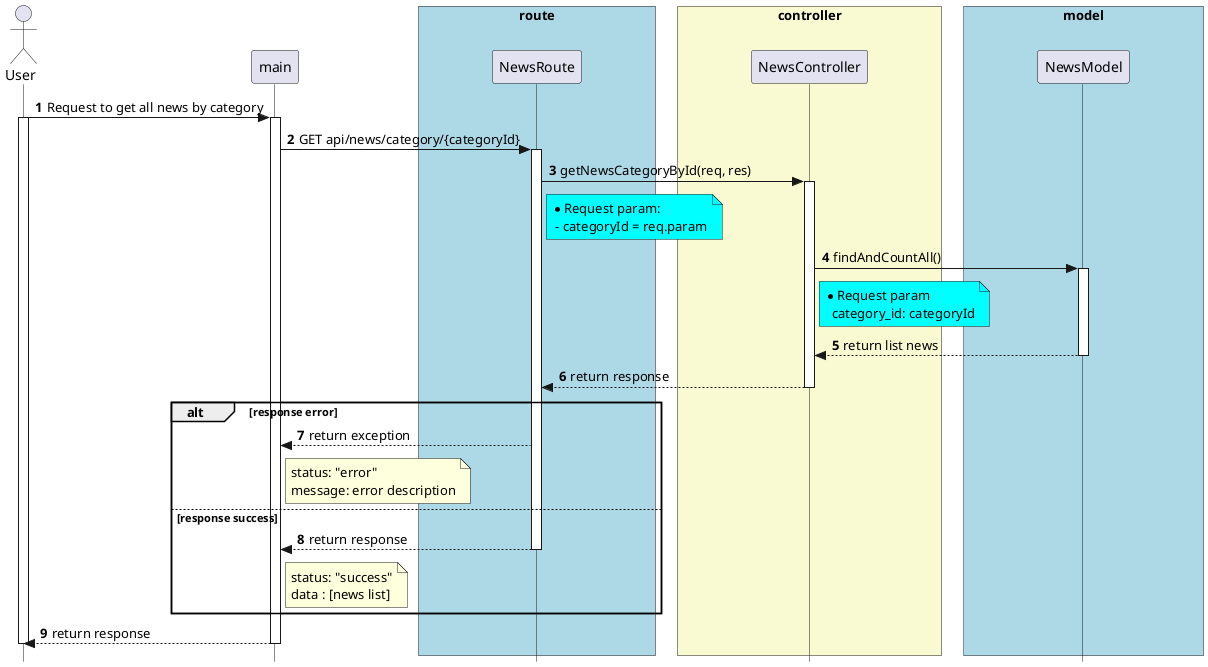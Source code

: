 '

@startuml


skinparam style strictuml

skinparam lifelineStrategy solid

skinparam ParticipantPadding 70

skinparam BoxPadding 10

autonumber

actor User as User


participant main as main


box "route" #lightBlue

participant NewsRoute as NewsRoute

end box


box "controller" #LightGoldenRodYellow
participant NewsController as NewsController

end box


box "model" #lightBlue
participant NewsModel as NewsModel

end box


User -> main: Request to get all news by category
activate User
activate main

main -> NewsRoute: GET api/news/category/{categoryId}
activate NewsRoute


NewsRoute -> NewsController: getNewsCategoryById(req, res)
activate NewsController

note right of NewsRoute #Aqua
  * Request param:
   - categoryId = req.param
end note

NewsController -> NewsModel: findAndCountAll()
note right of NewsController #Aqua 
* Request param
  category_id: categoryId
end note

activate NewsModel

NewsModel --> NewsController: return list news

deactivate NewsModel

NewsController --> NewsRoute: return response

deactivate NewsController

alt response error
  NewsRoute --> main: return exception
  note right of main
    status: "error"
    message: error description
  end note
else response success
  NewsRoute --> main: return response
    deactivate NewsRoute

  note right of main
    status: "success"
    data : [news list]
  end note
end
main --> User: return response
deactivate main
deactivate User

@enduml


